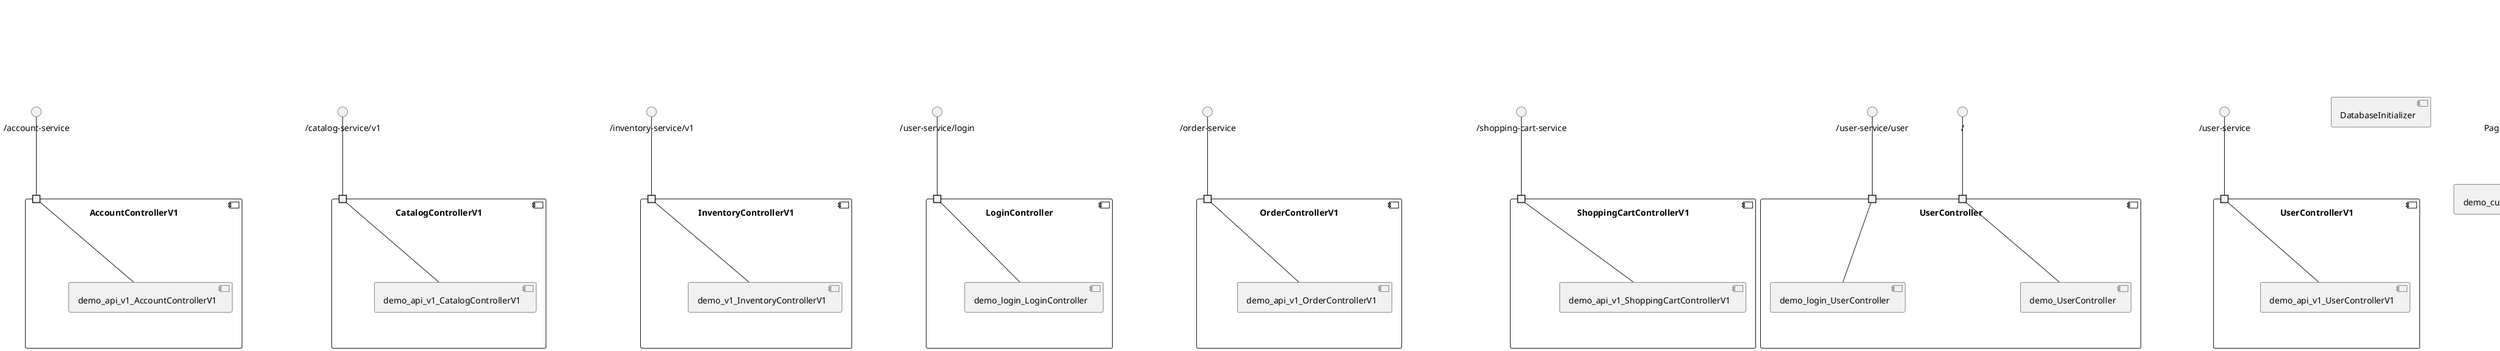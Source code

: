 @startuml
skinparam fixCircleLabelOverlapping true
component "AccountControllerV1\n\n\n\n\n\n" {
[demo_api_v1_AccountControllerV1]
portin " " as AccountControllerV1.requires._account_service
"AccountControllerV1.requires._account_service"--[demo_api_v1_AccountControllerV1]
}
interface "/account-service" as interface._account_service
interface._account_service--"AccountControllerV1.requires._account_service"
component "AccountServiceV1\n\n\n\n\n\n" {
[demo_api_v1_AccountServiceV1]
[demo_account_AccountRepository]
[demo_api_v1_AccountServiceV1]..>[demo_account_AccountRepository] : requires
}
component "CatalogControllerV1\n\n\n\n\n\n" {
[demo_api_v1_CatalogControllerV1]
portin " " as CatalogControllerV1.requires._catalog_service_v1
"CatalogControllerV1.requires._catalog_service_v1"--[demo_api_v1_CatalogControllerV1]
}
interface "/catalog-service/v1" as interface._catalog_service_v1
interface._catalog_service_v1--"CatalogControllerV1.requires._catalog_service_v1"
component "CatalogServiceV1\n\n\n\n\n\n" {
[demo_catalog_CatalogInfoRepository]
[demo_api_v1_CatalogServiceV1]
[demo_api_v1_CatalogServiceV1]..>[demo_catalog_CatalogInfoRepository] : requires
}
component "InventoryControllerV1\n\n\n\n\n\n" {
[demo_v1_InventoryControllerV1]
portin " " as InventoryControllerV1.requires._inventory_service_v1
"InventoryControllerV1.requires._inventory_service_v1"--[demo_v1_InventoryControllerV1]
}
interface "/inventory-service/v1" as interface._inventory_service_v1
interface._inventory_service_v1--"InventoryControllerV1.requires._inventory_service_v1"
component "InventoryServiceV1\n\n\n\n\n\n" {
[demo_v1_InventoryServiceV1]
}
component "LoginController\n\n\n\n\n\n" {
[demo_login_LoginController]
portin " " as LoginController.requires._user_service_login
"LoginController.requires._user_service_login"--[demo_login_LoginController]
}
interface "/user-service/login" as interface._user_service_login
interface._user_service_login--"LoginController.requires._user_service_login"
component "OrderControllerV1\n\n\n\n\n\n" {
[demo_api_v1_OrderControllerV1]
portin " " as OrderControllerV1.requires._order_service
"OrderControllerV1.requires._order_service"--[demo_api_v1_OrderControllerV1]
}
interface "/order-service" as interface._order_service
interface._order_service--"OrderControllerV1.requires._order_service"
component "OrderServiceV1\n\n\n\n\n\n" {
[demo_order_OrderRepository]
[demo_order_OrderEventRepository]
[demo_invoice_InvoiceRepository]
[demo_api_v1_OrderServiceV1]
[demo_config_DatabaseInitializer]
[demo_config_DatabaseInitializer]..>[demo_invoice_InvoiceRepository] : requires
[demo_api_v1_OrderServiceV1]..>[demo_order_OrderRepository] : requires
[demo_config_DatabaseInitializer]..>[demo_order_OrderRepository] : requires
[demo_api_v1_OrderServiceV1]..>[demo_order_OrderEventRepository] : requires
}
component "ShoppingCartControllerV1\n\n\n\n\n\n" {
[demo_api_v1_ShoppingCartControllerV1]
portin " " as ShoppingCartControllerV1.requires._shopping_cart_service
"ShoppingCartControllerV1.requires._shopping_cart_service"--[demo_api_v1_ShoppingCartControllerV1]
}
interface "/shopping-cart-service" as interface._shopping_cart_service
interface._shopping_cart_service--"ShoppingCartControllerV1.requires._shopping_cart_service"
component "ShoppingCartServiceV1\n\n\n\n\n\n" {
[demo_cart_CartEventRepository]
[demo_api_v1_ShoppingCartServiceV1]
[demo_api_v1_ShoppingCartServiceV1]..>[demo_cart_CartEventRepository] : requires
}
component "UserController\n\n\n\n\n\n" {
[demo_login_UserController]
[demo_UserController]
portin " " as UserController.requires._user_service_user
portin " " as UserController.requires._
"UserController.requires._user_service_user"--[demo_login_UserController]
"UserController.requires._"--[demo_UserController]
}
interface "/user-service/user" as interface._user_service_user
interface._user_service_user--"UserController.requires._user_service_user"
interface "/" as interface._
interface._--"UserController.requires._"
component "UserControllerV1\n\n\n\n\n\n" {
[demo_api_v1_UserControllerV1]
portin " " as UserControllerV1.requires._user_service
"UserControllerV1.requires._user_service"--[demo_api_v1_UserControllerV1]
}
interface "/user-service" as interface._user_service
interface._user_service--"UserControllerV1.requires._user_service"
component "UserService\n\n\n\n\n\n" {
[demo_UserRepository]
[demo_UserService]
[demo_UserService]..>[demo_UserRepository] : requires
}
component "UserServiceV1\n\n\n\n\n\n" {
[demo_api_v1_UserServiceV1]
[demo_user_UserRepository]
[demo_api_v1_UserServiceV1]..>[demo_user_UserRepository] : requires
}
[DatabaseInitializer]
interface "PagingAndSortingRepository" as interface.PagingAndSortingRepository
interface.PagingAndSortingRepository--[demo_customer_CustomerRepository]
interface "/uaa/v1/me" as interface._uaa_v1_me
[demo_user_UserClientV1]..>interface._uaa_v1_me : requires

@enduml
